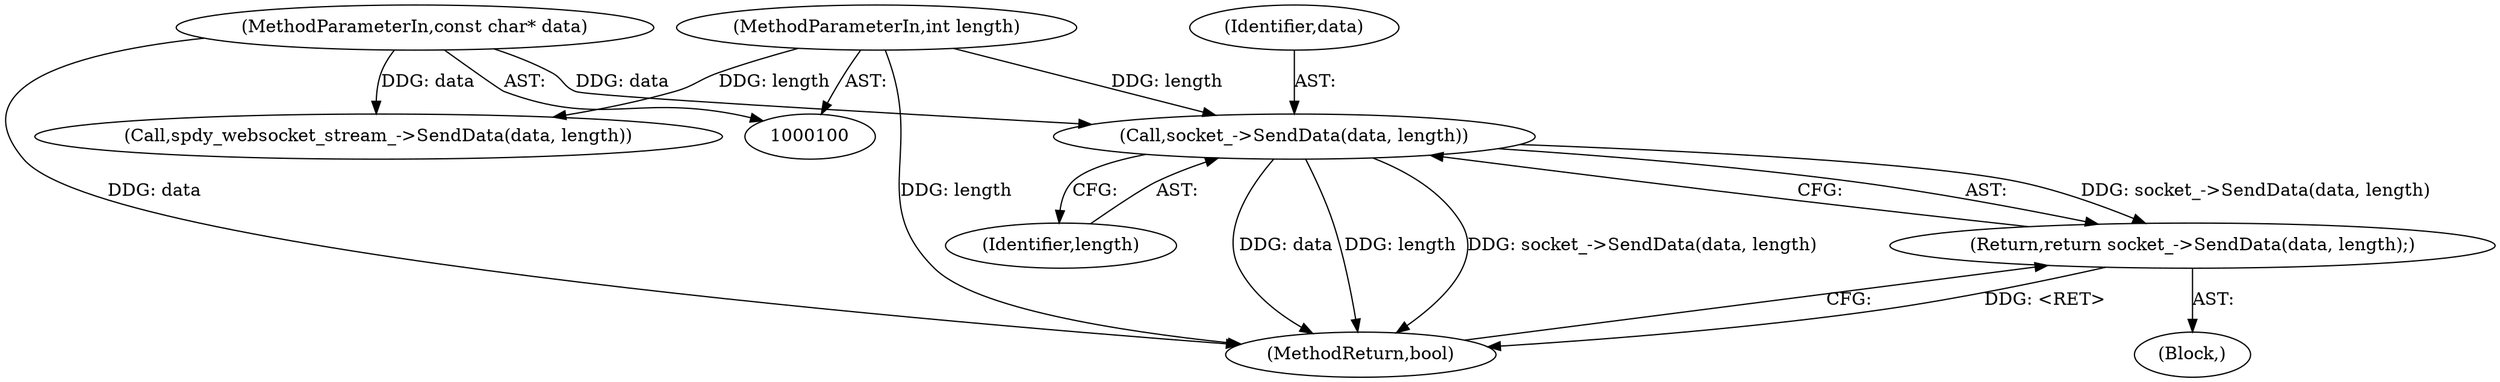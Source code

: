 digraph "0_Chrome_5dc90e57abcc7f0489e7ae09a3e687e9c6f4fad5_0@API" {
"1000113" [label="(Call,socket_->SendData(data, length))"];
"1000101" [label="(MethodParameterIn,const char* data)"];
"1000102" [label="(MethodParameterIn,int length)"];
"1000112" [label="(Return,return socket_->SendData(data, length);)"];
"1000109" [label="(Call,spdy_websocket_stream_->SendData(data, length))"];
"1000113" [label="(Call,socket_->SendData(data, length))"];
"1000101" [label="(MethodParameterIn,const char* data)"];
"1000115" [label="(Identifier,length)"];
"1000102" [label="(MethodParameterIn,int length)"];
"1000112" [label="(Return,return socket_->SendData(data, length);)"];
"1000103" [label="(Block,)"];
"1000116" [label="(MethodReturn,bool)"];
"1000114" [label="(Identifier,data)"];
"1000113" -> "1000112"  [label="AST: "];
"1000113" -> "1000115"  [label="CFG: "];
"1000114" -> "1000113"  [label="AST: "];
"1000115" -> "1000113"  [label="AST: "];
"1000112" -> "1000113"  [label="CFG: "];
"1000113" -> "1000116"  [label="DDG: data"];
"1000113" -> "1000116"  [label="DDG: length"];
"1000113" -> "1000116"  [label="DDG: socket_->SendData(data, length)"];
"1000113" -> "1000112"  [label="DDG: socket_->SendData(data, length)"];
"1000101" -> "1000113"  [label="DDG: data"];
"1000102" -> "1000113"  [label="DDG: length"];
"1000101" -> "1000100"  [label="AST: "];
"1000101" -> "1000116"  [label="DDG: data"];
"1000101" -> "1000109"  [label="DDG: data"];
"1000102" -> "1000100"  [label="AST: "];
"1000102" -> "1000116"  [label="DDG: length"];
"1000102" -> "1000109"  [label="DDG: length"];
"1000112" -> "1000103"  [label="AST: "];
"1000116" -> "1000112"  [label="CFG: "];
"1000112" -> "1000116"  [label="DDG: <RET>"];
}
